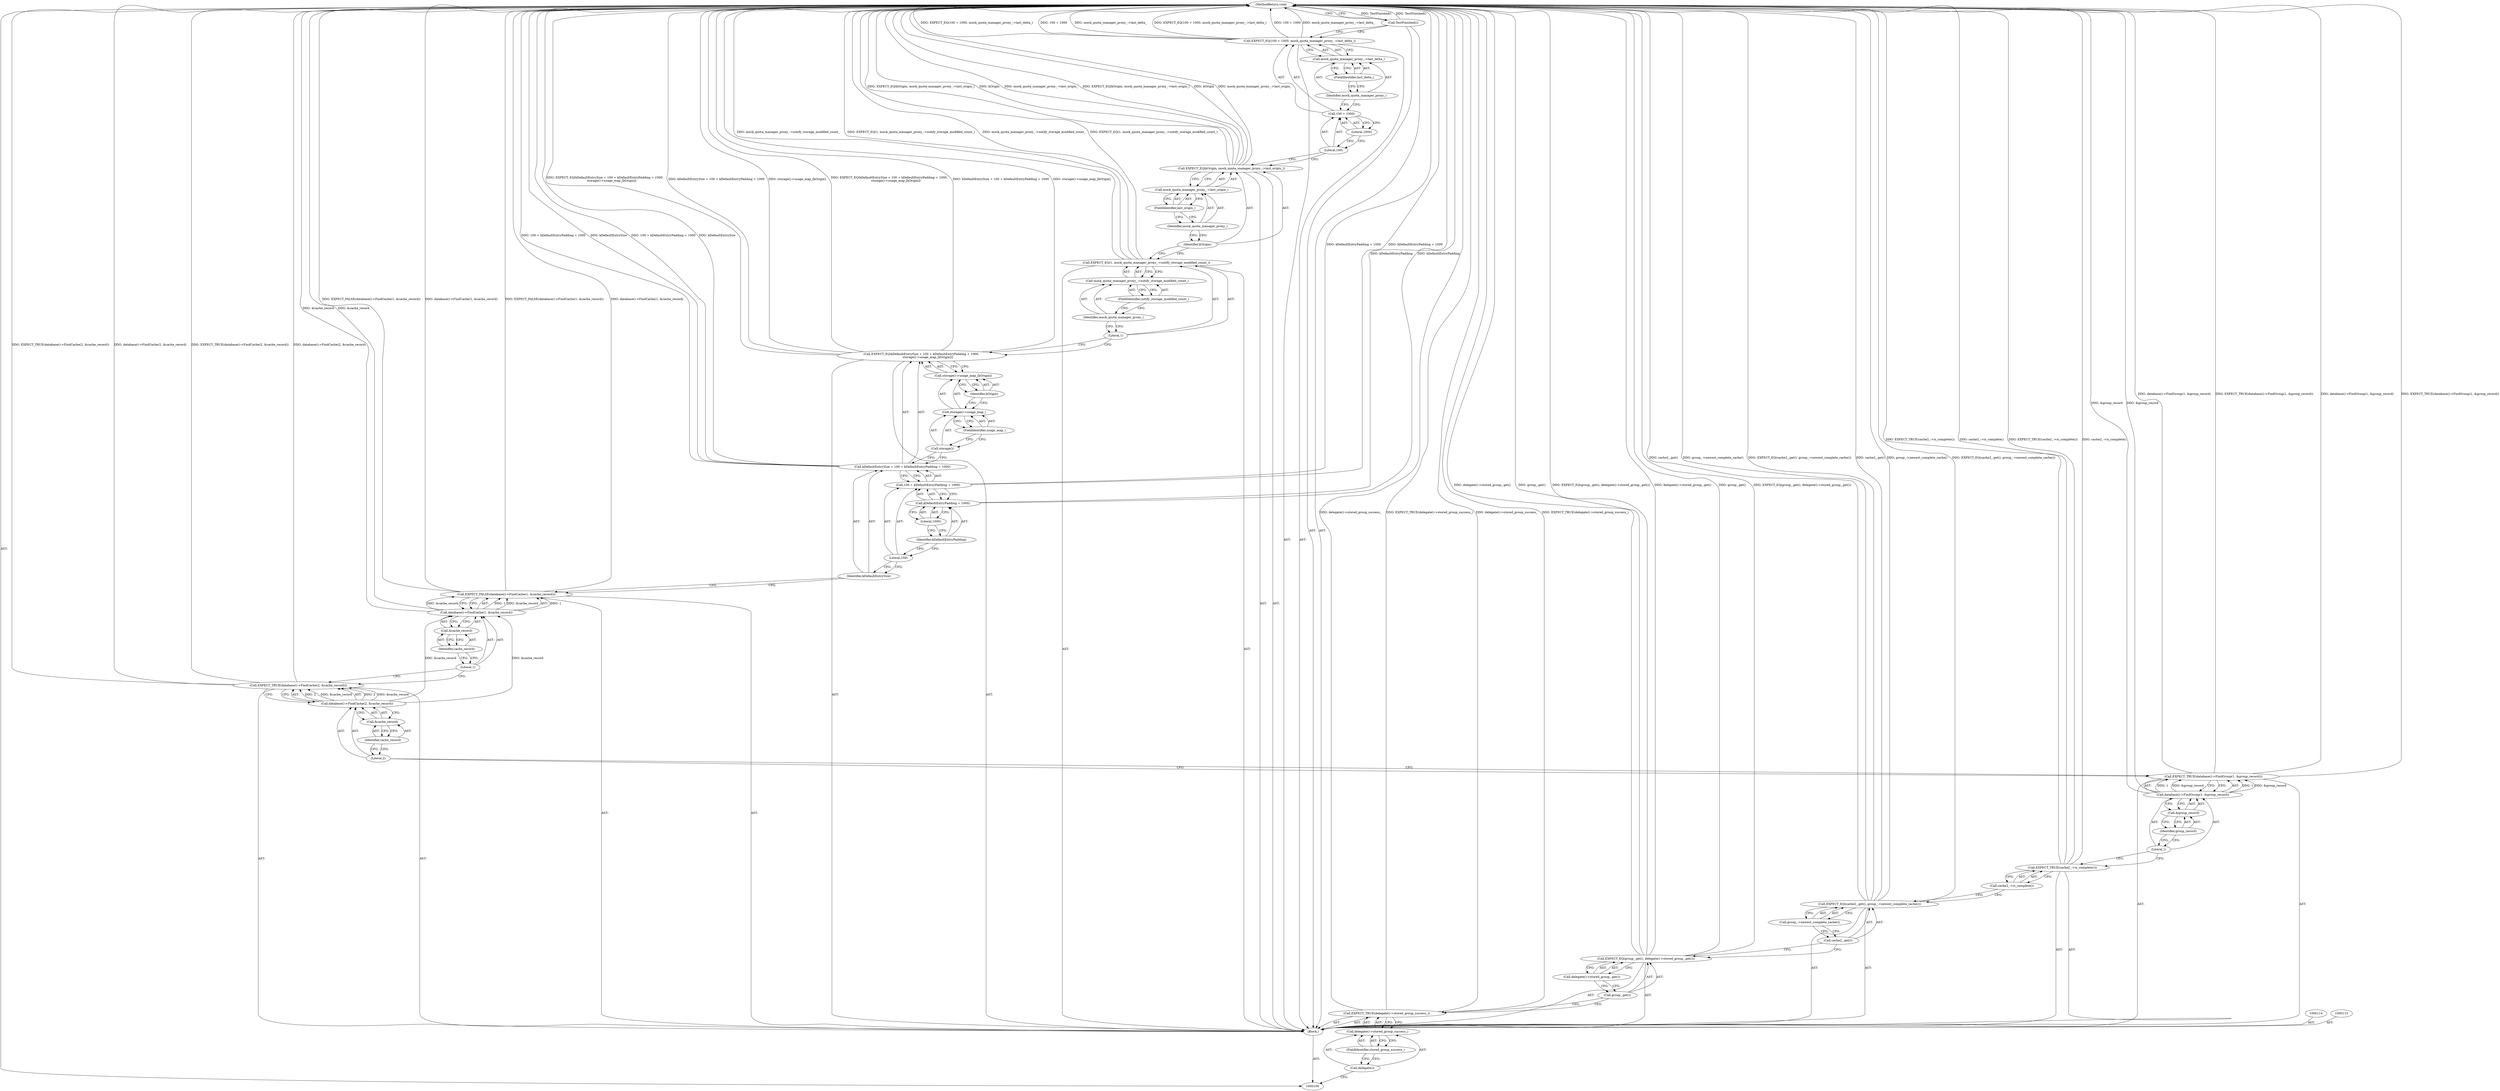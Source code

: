 digraph "0_Chrome_04aaacb936a08d70862d6d9d7e8354721ae46be8_25" {
"1000162" [label="(MethodReturn,void)"];
"1000101" [label="(Block,)"];
"1000122" [label="(Call,database()->FindCache(2, &cache_record))"];
"1000123" [label="(Literal,2)"];
"1000121" [label="(Call,EXPECT_TRUE(database()->FindCache(2, &cache_record)))"];
"1000124" [label="(Call,&cache_record)"];
"1000125" [label="(Identifier,cache_record)"];
"1000127" [label="(Call,database()->FindCache(1, &cache_record))"];
"1000128" [label="(Literal,1)"];
"1000129" [label="(Call,&cache_record)"];
"1000130" [label="(Identifier,cache_record)"];
"1000126" [label="(Call,EXPECT_FALSE(database()->FindCache(1, &cache_record)))"];
"1000132" [label="(Call,kDefaultEntrySize + 100 + kDefaultEntryPadding + 1000)"];
"1000133" [label="(Identifier,kDefaultEntrySize)"];
"1000134" [label="(Call,100 + kDefaultEntryPadding + 1000)"];
"1000135" [label="(Literal,100)"];
"1000131" [label="(Call,EXPECT_EQ(kDefaultEntrySize + 100 + kDefaultEntryPadding + 1000,\n              storage()->usage_map_[kOrigin]))"];
"1000136" [label="(Call,kDefaultEntryPadding + 1000)"];
"1000137" [label="(Identifier,kDefaultEntryPadding)"];
"1000138" [label="(Literal,1000)"];
"1000139" [label="(Call,storage()->usage_map_[kOrigin])"];
"1000140" [label="(Call,storage()->usage_map_)"];
"1000141" [label="(Call,storage())"];
"1000142" [label="(FieldIdentifier,usage_map_)"];
"1000143" [label="(Identifier,kOrigin)"];
"1000145" [label="(Literal,1)"];
"1000146" [label="(Call,mock_quota_manager_proxy_->notify_storage_modified_count_)"];
"1000147" [label="(Identifier,mock_quota_manager_proxy_)"];
"1000148" [label="(FieldIdentifier,notify_storage_modified_count_)"];
"1000144" [label="(Call,EXPECT_EQ(1, mock_quota_manager_proxy_->notify_storage_modified_count_))"];
"1000150" [label="(Identifier,kOrigin)"];
"1000151" [label="(Call,mock_quota_manager_proxy_->last_origin_)"];
"1000152" [label="(Identifier,mock_quota_manager_proxy_)"];
"1000149" [label="(Call,EXPECT_EQ(kOrigin, mock_quota_manager_proxy_->last_origin_))"];
"1000153" [label="(FieldIdentifier,last_origin_)"];
"1000155" [label="(Call,100 + 1000)"];
"1000156" [label="(Literal,100)"];
"1000157" [label="(Literal,1000)"];
"1000158" [label="(Call,mock_quota_manager_proxy_->last_delta_)"];
"1000159" [label="(Identifier,mock_quota_manager_proxy_)"];
"1000154" [label="(Call,EXPECT_EQ(100 + 1000, mock_quota_manager_proxy_->last_delta_))"];
"1000160" [label="(FieldIdentifier,last_delta_)"];
"1000103" [label="(Call,delegate()->stored_group_success_)"];
"1000104" [label="(Call,delegate())"];
"1000105" [label="(FieldIdentifier,stored_group_success_)"];
"1000102" [label="(Call,EXPECT_TRUE(delegate()->stored_group_success_))"];
"1000161" [label="(Call,TestFinished())"];
"1000107" [label="(Call,group_.get())"];
"1000108" [label="(Call,delegate()->stored_group_.get())"];
"1000106" [label="(Call,EXPECT_EQ(group_.get(), delegate()->stored_group_.get()))"];
"1000110" [label="(Call,cache2_.get())"];
"1000111" [label="(Call,group_->newest_complete_cache())"];
"1000109" [label="(Call,EXPECT_EQ(cache2_.get(), group_->newest_complete_cache()))"];
"1000113" [label="(Call,cache2_->is_complete())"];
"1000112" [label="(Call,EXPECT_TRUE(cache2_->is_complete()))"];
"1000117" [label="(Call,database()->FindGroup(1, &group_record))"];
"1000118" [label="(Literal,1)"];
"1000116" [label="(Call,EXPECT_TRUE(database()->FindGroup(1, &group_record)))"];
"1000119" [label="(Call,&group_record)"];
"1000120" [label="(Identifier,group_record)"];
"1000162" -> "1000100"  [label="AST: "];
"1000162" -> "1000161"  [label="CFG: "];
"1000116" -> "1000162"  [label="DDG: database()->FindGroup(1, &group_record)"];
"1000116" -> "1000162"  [label="DDG: EXPECT_TRUE(database()->FindGroup(1, &group_record))"];
"1000126" -> "1000162"  [label="DDG: EXPECT_FALSE(database()->FindCache(1, &cache_record))"];
"1000126" -> "1000162"  [label="DDG: database()->FindCache(1, &cache_record)"];
"1000106" -> "1000162"  [label="DDG: delegate()->stored_group_.get()"];
"1000106" -> "1000162"  [label="DDG: group_.get()"];
"1000106" -> "1000162"  [label="DDG: EXPECT_EQ(group_.get(), delegate()->stored_group_.get())"];
"1000121" -> "1000162"  [label="DDG: EXPECT_TRUE(database()->FindCache(2, &cache_record))"];
"1000121" -> "1000162"  [label="DDG: database()->FindCache(2, &cache_record)"];
"1000149" -> "1000162"  [label="DDG: EXPECT_EQ(kOrigin, mock_quota_manager_proxy_->last_origin_)"];
"1000149" -> "1000162"  [label="DDG: kOrigin"];
"1000149" -> "1000162"  [label="DDG: mock_quota_manager_proxy_->last_origin_"];
"1000154" -> "1000162"  [label="DDG: EXPECT_EQ(100 + 1000, mock_quota_manager_proxy_->last_delta_)"];
"1000154" -> "1000162"  [label="DDG: 100 + 1000"];
"1000154" -> "1000162"  [label="DDG: mock_quota_manager_proxy_->last_delta_"];
"1000117" -> "1000162"  [label="DDG: &group_record"];
"1000144" -> "1000162"  [label="DDG: mock_quota_manager_proxy_->notify_storage_modified_count_"];
"1000144" -> "1000162"  [label="DDG: EXPECT_EQ(1, mock_quota_manager_proxy_->notify_storage_modified_count_)"];
"1000131" -> "1000162"  [label="DDG: EXPECT_EQ(kDefaultEntrySize + 100 + kDefaultEntryPadding + 1000,\n              storage()->usage_map_[kOrigin])"];
"1000131" -> "1000162"  [label="DDG: kDefaultEntrySize + 100 + kDefaultEntryPadding + 1000"];
"1000131" -> "1000162"  [label="DDG: storage()->usage_map_[kOrigin]"];
"1000127" -> "1000162"  [label="DDG: &cache_record"];
"1000132" -> "1000162"  [label="DDG: 100 + kDefaultEntryPadding + 1000"];
"1000132" -> "1000162"  [label="DDG: kDefaultEntrySize"];
"1000102" -> "1000162"  [label="DDG: delegate()->stored_group_success_"];
"1000102" -> "1000162"  [label="DDG: EXPECT_TRUE(delegate()->stored_group_success_)"];
"1000112" -> "1000162"  [label="DDG: EXPECT_TRUE(cache2_->is_complete())"];
"1000112" -> "1000162"  [label="DDG: cache2_->is_complete()"];
"1000109" -> "1000162"  [label="DDG: cache2_.get()"];
"1000109" -> "1000162"  [label="DDG: group_->newest_complete_cache()"];
"1000109" -> "1000162"  [label="DDG: EXPECT_EQ(cache2_.get(), group_->newest_complete_cache())"];
"1000134" -> "1000162"  [label="DDG: kDefaultEntryPadding + 1000"];
"1000161" -> "1000162"  [label="DDG: TestFinished()"];
"1000136" -> "1000162"  [label="DDG: kDefaultEntryPadding"];
"1000101" -> "1000100"  [label="AST: "];
"1000102" -> "1000101"  [label="AST: "];
"1000106" -> "1000101"  [label="AST: "];
"1000109" -> "1000101"  [label="AST: "];
"1000112" -> "1000101"  [label="AST: "];
"1000114" -> "1000101"  [label="AST: "];
"1000115" -> "1000101"  [label="AST: "];
"1000116" -> "1000101"  [label="AST: "];
"1000121" -> "1000101"  [label="AST: "];
"1000126" -> "1000101"  [label="AST: "];
"1000131" -> "1000101"  [label="AST: "];
"1000144" -> "1000101"  [label="AST: "];
"1000149" -> "1000101"  [label="AST: "];
"1000154" -> "1000101"  [label="AST: "];
"1000161" -> "1000101"  [label="AST: "];
"1000122" -> "1000121"  [label="AST: "];
"1000122" -> "1000124"  [label="CFG: "];
"1000123" -> "1000122"  [label="AST: "];
"1000124" -> "1000122"  [label="AST: "];
"1000121" -> "1000122"  [label="CFG: "];
"1000122" -> "1000121"  [label="DDG: 2"];
"1000122" -> "1000121"  [label="DDG: &cache_record"];
"1000122" -> "1000127"  [label="DDG: &cache_record"];
"1000123" -> "1000122"  [label="AST: "];
"1000123" -> "1000116"  [label="CFG: "];
"1000125" -> "1000123"  [label="CFG: "];
"1000121" -> "1000101"  [label="AST: "];
"1000121" -> "1000122"  [label="CFG: "];
"1000122" -> "1000121"  [label="AST: "];
"1000128" -> "1000121"  [label="CFG: "];
"1000121" -> "1000162"  [label="DDG: EXPECT_TRUE(database()->FindCache(2, &cache_record))"];
"1000121" -> "1000162"  [label="DDG: database()->FindCache(2, &cache_record)"];
"1000122" -> "1000121"  [label="DDG: 2"];
"1000122" -> "1000121"  [label="DDG: &cache_record"];
"1000124" -> "1000122"  [label="AST: "];
"1000124" -> "1000125"  [label="CFG: "];
"1000125" -> "1000124"  [label="AST: "];
"1000122" -> "1000124"  [label="CFG: "];
"1000125" -> "1000124"  [label="AST: "];
"1000125" -> "1000123"  [label="CFG: "];
"1000124" -> "1000125"  [label="CFG: "];
"1000127" -> "1000126"  [label="AST: "];
"1000127" -> "1000129"  [label="CFG: "];
"1000128" -> "1000127"  [label="AST: "];
"1000129" -> "1000127"  [label="AST: "];
"1000126" -> "1000127"  [label="CFG: "];
"1000127" -> "1000162"  [label="DDG: &cache_record"];
"1000127" -> "1000126"  [label="DDG: 1"];
"1000127" -> "1000126"  [label="DDG: &cache_record"];
"1000122" -> "1000127"  [label="DDG: &cache_record"];
"1000128" -> "1000127"  [label="AST: "];
"1000128" -> "1000121"  [label="CFG: "];
"1000130" -> "1000128"  [label="CFG: "];
"1000129" -> "1000127"  [label="AST: "];
"1000129" -> "1000130"  [label="CFG: "];
"1000130" -> "1000129"  [label="AST: "];
"1000127" -> "1000129"  [label="CFG: "];
"1000130" -> "1000129"  [label="AST: "];
"1000130" -> "1000128"  [label="CFG: "];
"1000129" -> "1000130"  [label="CFG: "];
"1000126" -> "1000101"  [label="AST: "];
"1000126" -> "1000127"  [label="CFG: "];
"1000127" -> "1000126"  [label="AST: "];
"1000133" -> "1000126"  [label="CFG: "];
"1000126" -> "1000162"  [label="DDG: EXPECT_FALSE(database()->FindCache(1, &cache_record))"];
"1000126" -> "1000162"  [label="DDG: database()->FindCache(1, &cache_record)"];
"1000127" -> "1000126"  [label="DDG: 1"];
"1000127" -> "1000126"  [label="DDG: &cache_record"];
"1000132" -> "1000131"  [label="AST: "];
"1000132" -> "1000134"  [label="CFG: "];
"1000133" -> "1000132"  [label="AST: "];
"1000134" -> "1000132"  [label="AST: "];
"1000141" -> "1000132"  [label="CFG: "];
"1000132" -> "1000162"  [label="DDG: 100 + kDefaultEntryPadding + 1000"];
"1000132" -> "1000162"  [label="DDG: kDefaultEntrySize"];
"1000133" -> "1000132"  [label="AST: "];
"1000133" -> "1000126"  [label="CFG: "];
"1000135" -> "1000133"  [label="CFG: "];
"1000134" -> "1000132"  [label="AST: "];
"1000134" -> "1000136"  [label="CFG: "];
"1000135" -> "1000134"  [label="AST: "];
"1000136" -> "1000134"  [label="AST: "];
"1000132" -> "1000134"  [label="CFG: "];
"1000134" -> "1000162"  [label="DDG: kDefaultEntryPadding + 1000"];
"1000135" -> "1000134"  [label="AST: "];
"1000135" -> "1000133"  [label="CFG: "];
"1000137" -> "1000135"  [label="CFG: "];
"1000131" -> "1000101"  [label="AST: "];
"1000131" -> "1000139"  [label="CFG: "];
"1000132" -> "1000131"  [label="AST: "];
"1000139" -> "1000131"  [label="AST: "];
"1000145" -> "1000131"  [label="CFG: "];
"1000131" -> "1000162"  [label="DDG: EXPECT_EQ(kDefaultEntrySize + 100 + kDefaultEntryPadding + 1000,\n              storage()->usage_map_[kOrigin])"];
"1000131" -> "1000162"  [label="DDG: kDefaultEntrySize + 100 + kDefaultEntryPadding + 1000"];
"1000131" -> "1000162"  [label="DDG: storage()->usage_map_[kOrigin]"];
"1000136" -> "1000134"  [label="AST: "];
"1000136" -> "1000138"  [label="CFG: "];
"1000137" -> "1000136"  [label="AST: "];
"1000138" -> "1000136"  [label="AST: "];
"1000134" -> "1000136"  [label="CFG: "];
"1000136" -> "1000162"  [label="DDG: kDefaultEntryPadding"];
"1000137" -> "1000136"  [label="AST: "];
"1000137" -> "1000135"  [label="CFG: "];
"1000138" -> "1000137"  [label="CFG: "];
"1000138" -> "1000136"  [label="AST: "];
"1000138" -> "1000137"  [label="CFG: "];
"1000136" -> "1000138"  [label="CFG: "];
"1000139" -> "1000131"  [label="AST: "];
"1000139" -> "1000143"  [label="CFG: "];
"1000140" -> "1000139"  [label="AST: "];
"1000143" -> "1000139"  [label="AST: "];
"1000131" -> "1000139"  [label="CFG: "];
"1000140" -> "1000139"  [label="AST: "];
"1000140" -> "1000142"  [label="CFG: "];
"1000141" -> "1000140"  [label="AST: "];
"1000142" -> "1000140"  [label="AST: "];
"1000143" -> "1000140"  [label="CFG: "];
"1000141" -> "1000140"  [label="AST: "];
"1000141" -> "1000132"  [label="CFG: "];
"1000142" -> "1000141"  [label="CFG: "];
"1000142" -> "1000140"  [label="AST: "];
"1000142" -> "1000141"  [label="CFG: "];
"1000140" -> "1000142"  [label="CFG: "];
"1000143" -> "1000139"  [label="AST: "];
"1000143" -> "1000140"  [label="CFG: "];
"1000139" -> "1000143"  [label="CFG: "];
"1000145" -> "1000144"  [label="AST: "];
"1000145" -> "1000131"  [label="CFG: "];
"1000147" -> "1000145"  [label="CFG: "];
"1000146" -> "1000144"  [label="AST: "];
"1000146" -> "1000148"  [label="CFG: "];
"1000147" -> "1000146"  [label="AST: "];
"1000148" -> "1000146"  [label="AST: "];
"1000144" -> "1000146"  [label="CFG: "];
"1000147" -> "1000146"  [label="AST: "];
"1000147" -> "1000145"  [label="CFG: "];
"1000148" -> "1000147"  [label="CFG: "];
"1000148" -> "1000146"  [label="AST: "];
"1000148" -> "1000147"  [label="CFG: "];
"1000146" -> "1000148"  [label="CFG: "];
"1000144" -> "1000101"  [label="AST: "];
"1000144" -> "1000146"  [label="CFG: "];
"1000145" -> "1000144"  [label="AST: "];
"1000146" -> "1000144"  [label="AST: "];
"1000150" -> "1000144"  [label="CFG: "];
"1000144" -> "1000162"  [label="DDG: mock_quota_manager_proxy_->notify_storage_modified_count_"];
"1000144" -> "1000162"  [label="DDG: EXPECT_EQ(1, mock_quota_manager_proxy_->notify_storage_modified_count_)"];
"1000150" -> "1000149"  [label="AST: "];
"1000150" -> "1000144"  [label="CFG: "];
"1000152" -> "1000150"  [label="CFG: "];
"1000151" -> "1000149"  [label="AST: "];
"1000151" -> "1000153"  [label="CFG: "];
"1000152" -> "1000151"  [label="AST: "];
"1000153" -> "1000151"  [label="AST: "];
"1000149" -> "1000151"  [label="CFG: "];
"1000152" -> "1000151"  [label="AST: "];
"1000152" -> "1000150"  [label="CFG: "];
"1000153" -> "1000152"  [label="CFG: "];
"1000149" -> "1000101"  [label="AST: "];
"1000149" -> "1000151"  [label="CFG: "];
"1000150" -> "1000149"  [label="AST: "];
"1000151" -> "1000149"  [label="AST: "];
"1000156" -> "1000149"  [label="CFG: "];
"1000149" -> "1000162"  [label="DDG: EXPECT_EQ(kOrigin, mock_quota_manager_proxy_->last_origin_)"];
"1000149" -> "1000162"  [label="DDG: kOrigin"];
"1000149" -> "1000162"  [label="DDG: mock_quota_manager_proxy_->last_origin_"];
"1000153" -> "1000151"  [label="AST: "];
"1000153" -> "1000152"  [label="CFG: "];
"1000151" -> "1000153"  [label="CFG: "];
"1000155" -> "1000154"  [label="AST: "];
"1000155" -> "1000157"  [label="CFG: "];
"1000156" -> "1000155"  [label="AST: "];
"1000157" -> "1000155"  [label="AST: "];
"1000159" -> "1000155"  [label="CFG: "];
"1000156" -> "1000155"  [label="AST: "];
"1000156" -> "1000149"  [label="CFG: "];
"1000157" -> "1000156"  [label="CFG: "];
"1000157" -> "1000155"  [label="AST: "];
"1000157" -> "1000156"  [label="CFG: "];
"1000155" -> "1000157"  [label="CFG: "];
"1000158" -> "1000154"  [label="AST: "];
"1000158" -> "1000160"  [label="CFG: "];
"1000159" -> "1000158"  [label="AST: "];
"1000160" -> "1000158"  [label="AST: "];
"1000154" -> "1000158"  [label="CFG: "];
"1000159" -> "1000158"  [label="AST: "];
"1000159" -> "1000155"  [label="CFG: "];
"1000160" -> "1000159"  [label="CFG: "];
"1000154" -> "1000101"  [label="AST: "];
"1000154" -> "1000158"  [label="CFG: "];
"1000155" -> "1000154"  [label="AST: "];
"1000158" -> "1000154"  [label="AST: "];
"1000161" -> "1000154"  [label="CFG: "];
"1000154" -> "1000162"  [label="DDG: EXPECT_EQ(100 + 1000, mock_quota_manager_proxy_->last_delta_)"];
"1000154" -> "1000162"  [label="DDG: 100 + 1000"];
"1000154" -> "1000162"  [label="DDG: mock_quota_manager_proxy_->last_delta_"];
"1000160" -> "1000158"  [label="AST: "];
"1000160" -> "1000159"  [label="CFG: "];
"1000158" -> "1000160"  [label="CFG: "];
"1000103" -> "1000102"  [label="AST: "];
"1000103" -> "1000105"  [label="CFG: "];
"1000104" -> "1000103"  [label="AST: "];
"1000105" -> "1000103"  [label="AST: "];
"1000102" -> "1000103"  [label="CFG: "];
"1000104" -> "1000103"  [label="AST: "];
"1000104" -> "1000100"  [label="CFG: "];
"1000105" -> "1000104"  [label="CFG: "];
"1000105" -> "1000103"  [label="AST: "];
"1000105" -> "1000104"  [label="CFG: "];
"1000103" -> "1000105"  [label="CFG: "];
"1000102" -> "1000101"  [label="AST: "];
"1000102" -> "1000103"  [label="CFG: "];
"1000103" -> "1000102"  [label="AST: "];
"1000107" -> "1000102"  [label="CFG: "];
"1000102" -> "1000162"  [label="DDG: delegate()->stored_group_success_"];
"1000102" -> "1000162"  [label="DDG: EXPECT_TRUE(delegate()->stored_group_success_)"];
"1000161" -> "1000101"  [label="AST: "];
"1000161" -> "1000154"  [label="CFG: "];
"1000162" -> "1000161"  [label="CFG: "];
"1000161" -> "1000162"  [label="DDG: TestFinished()"];
"1000107" -> "1000106"  [label="AST: "];
"1000107" -> "1000102"  [label="CFG: "];
"1000108" -> "1000107"  [label="CFG: "];
"1000108" -> "1000106"  [label="AST: "];
"1000108" -> "1000107"  [label="CFG: "];
"1000106" -> "1000108"  [label="CFG: "];
"1000106" -> "1000101"  [label="AST: "];
"1000106" -> "1000108"  [label="CFG: "];
"1000107" -> "1000106"  [label="AST: "];
"1000108" -> "1000106"  [label="AST: "];
"1000110" -> "1000106"  [label="CFG: "];
"1000106" -> "1000162"  [label="DDG: delegate()->stored_group_.get()"];
"1000106" -> "1000162"  [label="DDG: group_.get()"];
"1000106" -> "1000162"  [label="DDG: EXPECT_EQ(group_.get(), delegate()->stored_group_.get())"];
"1000110" -> "1000109"  [label="AST: "];
"1000110" -> "1000106"  [label="CFG: "];
"1000111" -> "1000110"  [label="CFG: "];
"1000111" -> "1000109"  [label="AST: "];
"1000111" -> "1000110"  [label="CFG: "];
"1000109" -> "1000111"  [label="CFG: "];
"1000109" -> "1000101"  [label="AST: "];
"1000109" -> "1000111"  [label="CFG: "];
"1000110" -> "1000109"  [label="AST: "];
"1000111" -> "1000109"  [label="AST: "];
"1000113" -> "1000109"  [label="CFG: "];
"1000109" -> "1000162"  [label="DDG: cache2_.get()"];
"1000109" -> "1000162"  [label="DDG: group_->newest_complete_cache()"];
"1000109" -> "1000162"  [label="DDG: EXPECT_EQ(cache2_.get(), group_->newest_complete_cache())"];
"1000113" -> "1000112"  [label="AST: "];
"1000113" -> "1000109"  [label="CFG: "];
"1000112" -> "1000113"  [label="CFG: "];
"1000112" -> "1000101"  [label="AST: "];
"1000112" -> "1000113"  [label="CFG: "];
"1000113" -> "1000112"  [label="AST: "];
"1000118" -> "1000112"  [label="CFG: "];
"1000112" -> "1000162"  [label="DDG: EXPECT_TRUE(cache2_->is_complete())"];
"1000112" -> "1000162"  [label="DDG: cache2_->is_complete()"];
"1000117" -> "1000116"  [label="AST: "];
"1000117" -> "1000119"  [label="CFG: "];
"1000118" -> "1000117"  [label="AST: "];
"1000119" -> "1000117"  [label="AST: "];
"1000116" -> "1000117"  [label="CFG: "];
"1000117" -> "1000162"  [label="DDG: &group_record"];
"1000117" -> "1000116"  [label="DDG: 1"];
"1000117" -> "1000116"  [label="DDG: &group_record"];
"1000118" -> "1000117"  [label="AST: "];
"1000118" -> "1000112"  [label="CFG: "];
"1000120" -> "1000118"  [label="CFG: "];
"1000116" -> "1000101"  [label="AST: "];
"1000116" -> "1000117"  [label="CFG: "];
"1000117" -> "1000116"  [label="AST: "];
"1000123" -> "1000116"  [label="CFG: "];
"1000116" -> "1000162"  [label="DDG: database()->FindGroup(1, &group_record)"];
"1000116" -> "1000162"  [label="DDG: EXPECT_TRUE(database()->FindGroup(1, &group_record))"];
"1000117" -> "1000116"  [label="DDG: 1"];
"1000117" -> "1000116"  [label="DDG: &group_record"];
"1000119" -> "1000117"  [label="AST: "];
"1000119" -> "1000120"  [label="CFG: "];
"1000120" -> "1000119"  [label="AST: "];
"1000117" -> "1000119"  [label="CFG: "];
"1000120" -> "1000119"  [label="AST: "];
"1000120" -> "1000118"  [label="CFG: "];
"1000119" -> "1000120"  [label="CFG: "];
}
